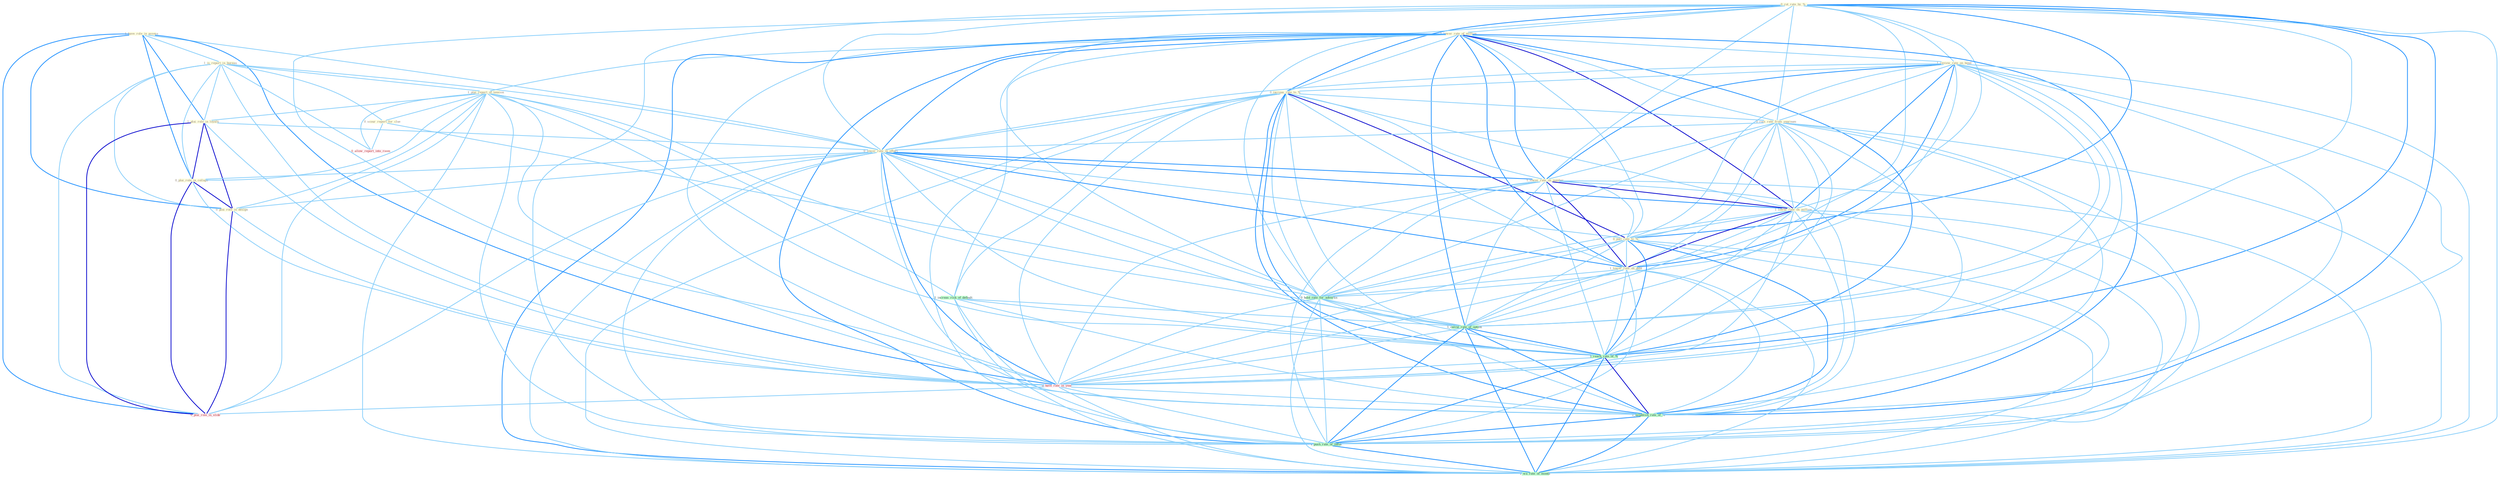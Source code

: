 Graph G{ 
    node
    [shape=polygon,style=filled,width=.5,height=.06,color="#BDFCC9",fixedsize=true,fontsize=4,
    fontcolor="#2f4f4f"];
    {node
    [color="#ffffe0", fontcolor="#8b7d6b"] "1_have_role_in_assess " "1_is_report_in_bureau " "0_cut_rate_by_% " "1_lower_rate_of_million " "1_review_rate_on_bond " "1_plai_report_of_tension " "0_increas_rate_to_% " "1_plai_role_in_loyalti " "0_rais_rate_from_yearnum " "0_scour_report_for_clue " "0_lower_rate_in_effort " "1_lower_rate_on_number " "1_lower_rate_on_million " "0_plai_role_in_collaps " "0_pull_rate_to_% " "1_lower_rate_on_debt " "0_plai_role_in_design "}
{node [color="#fff0f5", fontcolor="#b22222"] "0_allow_report_into_room " "0_have_rate_in_year " "0_plai_role_in_slide "}
edge [color="#B0E2FF"];

	"1_have_role_in_assess " -- "1_is_report_in_bureau " [w="1", color="#87cefa" ];
	"1_have_role_in_assess " -- "1_plai_role_in_loyalti " [w="2", color="#1e90ff" , len=0.8];
	"1_have_role_in_assess " -- "0_lower_rate_in_effort " [w="1", color="#87cefa" ];
	"1_have_role_in_assess " -- "0_plai_role_in_collaps " [w="2", color="#1e90ff" , len=0.8];
	"1_have_role_in_assess " -- "0_plai_role_in_design " [w="2", color="#1e90ff" , len=0.8];
	"1_have_role_in_assess " -- "0_have_rate_in_year " [w="2", color="#1e90ff" , len=0.8];
	"1_have_role_in_assess " -- "0_plai_role_in_slide " [w="2", color="#1e90ff" , len=0.8];
	"1_is_report_in_bureau " -- "1_plai_report_of_tension " [w="1", color="#87cefa" ];
	"1_is_report_in_bureau " -- "1_plai_role_in_loyalti " [w="1", color="#87cefa" ];
	"1_is_report_in_bureau " -- "0_scour_report_for_clue " [w="1", color="#87cefa" ];
	"1_is_report_in_bureau " -- "0_lower_rate_in_effort " [w="1", color="#87cefa" ];
	"1_is_report_in_bureau " -- "0_plai_role_in_collaps " [w="1", color="#87cefa" ];
	"1_is_report_in_bureau " -- "0_plai_role_in_design " [w="1", color="#87cefa" ];
	"1_is_report_in_bureau " -- "0_allow_report_into_room " [w="1", color="#87cefa" ];
	"1_is_report_in_bureau " -- "0_have_rate_in_year " [w="1", color="#87cefa" ];
	"1_is_report_in_bureau " -- "0_plai_role_in_slide " [w="1", color="#87cefa" ];
	"0_cut_rate_by_% " -- "1_lower_rate_of_million " [w="1", color="#87cefa" ];
	"0_cut_rate_by_% " -- "1_review_rate_on_bond " [w="1", color="#87cefa" ];
	"0_cut_rate_by_% " -- "0_increas_rate_to_% " [w="2", color="#1e90ff" , len=0.8];
	"0_cut_rate_by_% " -- "0_rais_rate_from_yearnum " [w="1", color="#87cefa" ];
	"0_cut_rate_by_% " -- "0_lower_rate_in_effort " [w="1", color="#87cefa" ];
	"0_cut_rate_by_% " -- "1_lower_rate_on_number " [w="1", color="#87cefa" ];
	"0_cut_rate_by_% " -- "1_lower_rate_on_million " [w="1", color="#87cefa" ];
	"0_cut_rate_by_% " -- "0_pull_rate_to_% " [w="2", color="#1e90ff" , len=0.8];
	"0_cut_rate_by_% " -- "1_lower_rate_on_debt " [w="1", color="#87cefa" ];
	"0_cut_rate_by_% " -- "0_hold_rate_for_advertis " [w="1", color="#87cefa" ];
	"0_cut_rate_by_% " -- "1_calcul_rate_of_option " [w="1", color="#87cefa" ];
	"0_cut_rate_by_% " -- "1_reach_rate_of_% " [w="2", color="#1e90ff" , len=0.8];
	"0_cut_rate_by_% " -- "0_have_rate_in_year " [w="1", color="#87cefa" ];
	"0_cut_rate_by_% " -- "1_establish_rate_of_% " [w="2", color="#1e90ff" , len=0.8];
	"0_cut_rate_by_% " -- "1_push_rate_of_inflat " [w="1", color="#87cefa" ];
	"0_cut_rate_by_% " -- "1_wa_rate_of_month " [w="1", color="#87cefa" ];
	"1_lower_rate_of_million " -- "1_review_rate_on_bond " [w="1", color="#87cefa" ];
	"1_lower_rate_of_million " -- "1_plai_report_of_tension " [w="1", color="#87cefa" ];
	"1_lower_rate_of_million " -- "0_increas_rate_to_% " [w="1", color="#87cefa" ];
	"1_lower_rate_of_million " -- "0_rais_rate_from_yearnum " [w="1", color="#87cefa" ];
	"1_lower_rate_of_million " -- "0_lower_rate_in_effort " [w="2", color="#1e90ff" , len=0.8];
	"1_lower_rate_of_million " -- "1_lower_rate_on_number " [w="2", color="#1e90ff" , len=0.8];
	"1_lower_rate_of_million " -- "1_lower_rate_on_million " [w="3", color="#0000cd" , len=0.6];
	"1_lower_rate_of_million " -- "0_pull_rate_to_% " [w="1", color="#87cefa" ];
	"1_lower_rate_of_million " -- "1_lower_rate_on_debt " [w="2", color="#1e90ff" , len=0.8];
	"1_lower_rate_of_million " -- "1_increas_risk_of_default " [w="1", color="#87cefa" ];
	"1_lower_rate_of_million " -- "0_hold_rate_for_advertis " [w="1", color="#87cefa" ];
	"1_lower_rate_of_million " -- "1_calcul_rate_of_option " [w="2", color="#1e90ff" , len=0.8];
	"1_lower_rate_of_million " -- "1_reach_rate_of_% " [w="2", color="#1e90ff" , len=0.8];
	"1_lower_rate_of_million " -- "0_have_rate_in_year " [w="1", color="#87cefa" ];
	"1_lower_rate_of_million " -- "1_establish_rate_of_% " [w="2", color="#1e90ff" , len=0.8];
	"1_lower_rate_of_million " -- "1_push_rate_of_inflat " [w="2", color="#1e90ff" , len=0.8];
	"1_lower_rate_of_million " -- "1_wa_rate_of_month " [w="2", color="#1e90ff" , len=0.8];
	"1_review_rate_on_bond " -- "0_increas_rate_to_% " [w="1", color="#87cefa" ];
	"1_review_rate_on_bond " -- "0_rais_rate_from_yearnum " [w="1", color="#87cefa" ];
	"1_review_rate_on_bond " -- "0_lower_rate_in_effort " [w="1", color="#87cefa" ];
	"1_review_rate_on_bond " -- "1_lower_rate_on_number " [w="2", color="#1e90ff" , len=0.8];
	"1_review_rate_on_bond " -- "1_lower_rate_on_million " [w="2", color="#1e90ff" , len=0.8];
	"1_review_rate_on_bond " -- "0_pull_rate_to_% " [w="1", color="#87cefa" ];
	"1_review_rate_on_bond " -- "1_lower_rate_on_debt " [w="2", color="#1e90ff" , len=0.8];
	"1_review_rate_on_bond " -- "0_hold_rate_for_advertis " [w="1", color="#87cefa" ];
	"1_review_rate_on_bond " -- "1_calcul_rate_of_option " [w="1", color="#87cefa" ];
	"1_review_rate_on_bond " -- "1_reach_rate_of_% " [w="1", color="#87cefa" ];
	"1_review_rate_on_bond " -- "0_have_rate_in_year " [w="1", color="#87cefa" ];
	"1_review_rate_on_bond " -- "1_establish_rate_of_% " [w="1", color="#87cefa" ];
	"1_review_rate_on_bond " -- "1_push_rate_of_inflat " [w="1", color="#87cefa" ];
	"1_review_rate_on_bond " -- "1_wa_rate_of_month " [w="1", color="#87cefa" ];
	"1_plai_report_of_tension " -- "1_plai_role_in_loyalti " [w="1", color="#87cefa" ];
	"1_plai_report_of_tension " -- "0_scour_report_for_clue " [w="1", color="#87cefa" ];
	"1_plai_report_of_tension " -- "0_plai_role_in_collaps " [w="1", color="#87cefa" ];
	"1_plai_report_of_tension " -- "0_plai_role_in_design " [w="1", color="#87cefa" ];
	"1_plai_report_of_tension " -- "1_increas_risk_of_default " [w="1", color="#87cefa" ];
	"1_plai_report_of_tension " -- "0_allow_report_into_room " [w="1", color="#87cefa" ];
	"1_plai_report_of_tension " -- "1_calcul_rate_of_option " [w="1", color="#87cefa" ];
	"1_plai_report_of_tension " -- "1_reach_rate_of_% " [w="1", color="#87cefa" ];
	"1_plai_report_of_tension " -- "1_establish_rate_of_% " [w="1", color="#87cefa" ];
	"1_plai_report_of_tension " -- "0_plai_role_in_slide " [w="1", color="#87cefa" ];
	"1_plai_report_of_tension " -- "1_push_rate_of_inflat " [w="1", color="#87cefa" ];
	"1_plai_report_of_tension " -- "1_wa_rate_of_month " [w="1", color="#87cefa" ];
	"0_increas_rate_to_% " -- "0_rais_rate_from_yearnum " [w="1", color="#87cefa" ];
	"0_increas_rate_to_% " -- "0_lower_rate_in_effort " [w="1", color="#87cefa" ];
	"0_increas_rate_to_% " -- "1_lower_rate_on_number " [w="1", color="#87cefa" ];
	"0_increas_rate_to_% " -- "1_lower_rate_on_million " [w="1", color="#87cefa" ];
	"0_increas_rate_to_% " -- "0_pull_rate_to_% " [w="3", color="#0000cd" , len=0.6];
	"0_increas_rate_to_% " -- "1_lower_rate_on_debt " [w="1", color="#87cefa" ];
	"0_increas_rate_to_% " -- "1_increas_risk_of_default " [w="1", color="#87cefa" ];
	"0_increas_rate_to_% " -- "0_hold_rate_for_advertis " [w="1", color="#87cefa" ];
	"0_increas_rate_to_% " -- "1_calcul_rate_of_option " [w="1", color="#87cefa" ];
	"0_increas_rate_to_% " -- "1_reach_rate_of_% " [w="2", color="#1e90ff" , len=0.8];
	"0_increas_rate_to_% " -- "0_have_rate_in_year " [w="1", color="#87cefa" ];
	"0_increas_rate_to_% " -- "1_establish_rate_of_% " [w="2", color="#1e90ff" , len=0.8];
	"0_increas_rate_to_% " -- "1_push_rate_of_inflat " [w="1", color="#87cefa" ];
	"0_increas_rate_to_% " -- "1_wa_rate_of_month " [w="1", color="#87cefa" ];
	"1_plai_role_in_loyalti " -- "0_lower_rate_in_effort " [w="1", color="#87cefa" ];
	"1_plai_role_in_loyalti " -- "0_plai_role_in_collaps " [w="3", color="#0000cd" , len=0.6];
	"1_plai_role_in_loyalti " -- "0_plai_role_in_design " [w="3", color="#0000cd" , len=0.6];
	"1_plai_role_in_loyalti " -- "0_have_rate_in_year " [w="1", color="#87cefa" ];
	"1_plai_role_in_loyalti " -- "0_plai_role_in_slide " [w="3", color="#0000cd" , len=0.6];
	"0_rais_rate_from_yearnum " -- "0_lower_rate_in_effort " [w="1", color="#87cefa" ];
	"0_rais_rate_from_yearnum " -- "1_lower_rate_on_number " [w="1", color="#87cefa" ];
	"0_rais_rate_from_yearnum " -- "1_lower_rate_on_million " [w="1", color="#87cefa" ];
	"0_rais_rate_from_yearnum " -- "0_pull_rate_to_% " [w="1", color="#87cefa" ];
	"0_rais_rate_from_yearnum " -- "1_lower_rate_on_debt " [w="1", color="#87cefa" ];
	"0_rais_rate_from_yearnum " -- "0_hold_rate_for_advertis " [w="1", color="#87cefa" ];
	"0_rais_rate_from_yearnum " -- "1_calcul_rate_of_option " [w="1", color="#87cefa" ];
	"0_rais_rate_from_yearnum " -- "1_reach_rate_of_% " [w="1", color="#87cefa" ];
	"0_rais_rate_from_yearnum " -- "0_have_rate_in_year " [w="1", color="#87cefa" ];
	"0_rais_rate_from_yearnum " -- "1_establish_rate_of_% " [w="1", color="#87cefa" ];
	"0_rais_rate_from_yearnum " -- "1_push_rate_of_inflat " [w="1", color="#87cefa" ];
	"0_rais_rate_from_yearnum " -- "1_wa_rate_of_month " [w="1", color="#87cefa" ];
	"0_scour_report_for_clue " -- "0_allow_report_into_room " [w="1", color="#87cefa" ];
	"0_scour_report_for_clue " -- "0_hold_rate_for_advertis " [w="1", color="#87cefa" ];
	"0_lower_rate_in_effort " -- "1_lower_rate_on_number " [w="2", color="#1e90ff" , len=0.8];
	"0_lower_rate_in_effort " -- "1_lower_rate_on_million " [w="2", color="#1e90ff" , len=0.8];
	"0_lower_rate_in_effort " -- "0_plai_role_in_collaps " [w="1", color="#87cefa" ];
	"0_lower_rate_in_effort " -- "0_pull_rate_to_% " [w="1", color="#87cefa" ];
	"0_lower_rate_in_effort " -- "1_lower_rate_on_debt " [w="2", color="#1e90ff" , len=0.8];
	"0_lower_rate_in_effort " -- "0_plai_role_in_design " [w="1", color="#87cefa" ];
	"0_lower_rate_in_effort " -- "0_hold_rate_for_advertis " [w="1", color="#87cefa" ];
	"0_lower_rate_in_effort " -- "1_calcul_rate_of_option " [w="1", color="#87cefa" ];
	"0_lower_rate_in_effort " -- "1_reach_rate_of_% " [w="1", color="#87cefa" ];
	"0_lower_rate_in_effort " -- "0_have_rate_in_year " [w="2", color="#1e90ff" , len=0.8];
	"0_lower_rate_in_effort " -- "1_establish_rate_of_% " [w="1", color="#87cefa" ];
	"0_lower_rate_in_effort " -- "0_plai_role_in_slide " [w="1", color="#87cefa" ];
	"0_lower_rate_in_effort " -- "1_push_rate_of_inflat " [w="1", color="#87cefa" ];
	"0_lower_rate_in_effort " -- "1_wa_rate_of_month " [w="1", color="#87cefa" ];
	"1_lower_rate_on_number " -- "1_lower_rate_on_million " [w="3", color="#0000cd" , len=0.6];
	"1_lower_rate_on_number " -- "0_pull_rate_to_% " [w="1", color="#87cefa" ];
	"1_lower_rate_on_number " -- "1_lower_rate_on_debt " [w="3", color="#0000cd" , len=0.6];
	"1_lower_rate_on_number " -- "0_hold_rate_for_advertis " [w="1", color="#87cefa" ];
	"1_lower_rate_on_number " -- "1_calcul_rate_of_option " [w="1", color="#87cefa" ];
	"1_lower_rate_on_number " -- "1_reach_rate_of_% " [w="1", color="#87cefa" ];
	"1_lower_rate_on_number " -- "0_have_rate_in_year " [w="1", color="#87cefa" ];
	"1_lower_rate_on_number " -- "1_establish_rate_of_% " [w="1", color="#87cefa" ];
	"1_lower_rate_on_number " -- "1_push_rate_of_inflat " [w="1", color="#87cefa" ];
	"1_lower_rate_on_number " -- "1_wa_rate_of_month " [w="1", color="#87cefa" ];
	"1_lower_rate_on_million " -- "0_pull_rate_to_% " [w="1", color="#87cefa" ];
	"1_lower_rate_on_million " -- "1_lower_rate_on_debt " [w="3", color="#0000cd" , len=0.6];
	"1_lower_rate_on_million " -- "0_hold_rate_for_advertis " [w="1", color="#87cefa" ];
	"1_lower_rate_on_million " -- "1_calcul_rate_of_option " [w="1", color="#87cefa" ];
	"1_lower_rate_on_million " -- "1_reach_rate_of_% " [w="1", color="#87cefa" ];
	"1_lower_rate_on_million " -- "0_have_rate_in_year " [w="1", color="#87cefa" ];
	"1_lower_rate_on_million " -- "1_establish_rate_of_% " [w="1", color="#87cefa" ];
	"1_lower_rate_on_million " -- "1_push_rate_of_inflat " [w="1", color="#87cefa" ];
	"1_lower_rate_on_million " -- "1_wa_rate_of_month " [w="1", color="#87cefa" ];
	"0_plai_role_in_collaps " -- "0_plai_role_in_design " [w="3", color="#0000cd" , len=0.6];
	"0_plai_role_in_collaps " -- "0_have_rate_in_year " [w="1", color="#87cefa" ];
	"0_plai_role_in_collaps " -- "0_plai_role_in_slide " [w="3", color="#0000cd" , len=0.6];
	"0_pull_rate_to_% " -- "1_lower_rate_on_debt " [w="1", color="#87cefa" ];
	"0_pull_rate_to_% " -- "0_hold_rate_for_advertis " [w="1", color="#87cefa" ];
	"0_pull_rate_to_% " -- "1_calcul_rate_of_option " [w="1", color="#87cefa" ];
	"0_pull_rate_to_% " -- "1_reach_rate_of_% " [w="2", color="#1e90ff" , len=0.8];
	"0_pull_rate_to_% " -- "0_have_rate_in_year " [w="1", color="#87cefa" ];
	"0_pull_rate_to_% " -- "1_establish_rate_of_% " [w="2", color="#1e90ff" , len=0.8];
	"0_pull_rate_to_% " -- "1_push_rate_of_inflat " [w="1", color="#87cefa" ];
	"0_pull_rate_to_% " -- "1_wa_rate_of_month " [w="1", color="#87cefa" ];
	"1_lower_rate_on_debt " -- "0_hold_rate_for_advertis " [w="1", color="#87cefa" ];
	"1_lower_rate_on_debt " -- "1_calcul_rate_of_option " [w="1", color="#87cefa" ];
	"1_lower_rate_on_debt " -- "1_reach_rate_of_% " [w="1", color="#87cefa" ];
	"1_lower_rate_on_debt " -- "0_have_rate_in_year " [w="1", color="#87cefa" ];
	"1_lower_rate_on_debt " -- "1_establish_rate_of_% " [w="1", color="#87cefa" ];
	"1_lower_rate_on_debt " -- "1_push_rate_of_inflat " [w="1", color="#87cefa" ];
	"1_lower_rate_on_debt " -- "1_wa_rate_of_month " [w="1", color="#87cefa" ];
	"0_plai_role_in_design " -- "0_have_rate_in_year " [w="1", color="#87cefa" ];
	"0_plai_role_in_design " -- "0_plai_role_in_slide " [w="3", color="#0000cd" , len=0.6];
	"1_increas_risk_of_default " -- "1_calcul_rate_of_option " [w="1", color="#87cefa" ];
	"1_increas_risk_of_default " -- "1_reach_rate_of_% " [w="1", color="#87cefa" ];
	"1_increas_risk_of_default " -- "1_establish_rate_of_% " [w="1", color="#87cefa" ];
	"1_increas_risk_of_default " -- "1_push_rate_of_inflat " [w="1", color="#87cefa" ];
	"1_increas_risk_of_default " -- "1_wa_rate_of_month " [w="1", color="#87cefa" ];
	"0_hold_rate_for_advertis " -- "1_calcul_rate_of_option " [w="1", color="#87cefa" ];
	"0_hold_rate_for_advertis " -- "1_reach_rate_of_% " [w="1", color="#87cefa" ];
	"0_hold_rate_for_advertis " -- "0_have_rate_in_year " [w="1", color="#87cefa" ];
	"0_hold_rate_for_advertis " -- "1_establish_rate_of_% " [w="1", color="#87cefa" ];
	"0_hold_rate_for_advertis " -- "1_push_rate_of_inflat " [w="1", color="#87cefa" ];
	"0_hold_rate_for_advertis " -- "1_wa_rate_of_month " [w="1", color="#87cefa" ];
	"1_calcul_rate_of_option " -- "1_reach_rate_of_% " [w="2", color="#1e90ff" , len=0.8];
	"1_calcul_rate_of_option " -- "0_have_rate_in_year " [w="1", color="#87cefa" ];
	"1_calcul_rate_of_option " -- "1_establish_rate_of_% " [w="2", color="#1e90ff" , len=0.8];
	"1_calcul_rate_of_option " -- "1_push_rate_of_inflat " [w="2", color="#1e90ff" , len=0.8];
	"1_calcul_rate_of_option " -- "1_wa_rate_of_month " [w="2", color="#1e90ff" , len=0.8];
	"1_reach_rate_of_% " -- "0_have_rate_in_year " [w="1", color="#87cefa" ];
	"1_reach_rate_of_% " -- "1_establish_rate_of_% " [w="3", color="#0000cd" , len=0.6];
	"1_reach_rate_of_% " -- "1_push_rate_of_inflat " [w="2", color="#1e90ff" , len=0.8];
	"1_reach_rate_of_% " -- "1_wa_rate_of_month " [w="2", color="#1e90ff" , len=0.8];
	"0_have_rate_in_year " -- "1_establish_rate_of_% " [w="1", color="#87cefa" ];
	"0_have_rate_in_year " -- "0_plai_role_in_slide " [w="1", color="#87cefa" ];
	"0_have_rate_in_year " -- "1_push_rate_of_inflat " [w="1", color="#87cefa" ];
	"0_have_rate_in_year " -- "1_wa_rate_of_month " [w="1", color="#87cefa" ];
	"1_establish_rate_of_% " -- "1_push_rate_of_inflat " [w="2", color="#1e90ff" , len=0.8];
	"1_establish_rate_of_% " -- "1_wa_rate_of_month " [w="2", color="#1e90ff" , len=0.8];
	"1_push_rate_of_inflat " -- "1_wa_rate_of_month " [w="2", color="#1e90ff" , len=0.8];
}